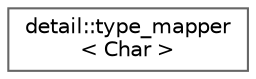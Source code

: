 digraph "类继承关系图"
{
 // LATEX_PDF_SIZE
  bgcolor="transparent";
  edge [fontname=Helvetica,fontsize=10,labelfontname=Helvetica,labelfontsize=10];
  node [fontname=Helvetica,fontsize=10,shape=box,height=0.2,width=0.4];
  rankdir="LR";
  Node0 [id="Node000000",label="detail::type_mapper\l\< Char \>",height=0.2,width=0.4,color="grey40", fillcolor="white", style="filled",URL="$structdetail_1_1type__mapper.html",tooltip=" "];
}
